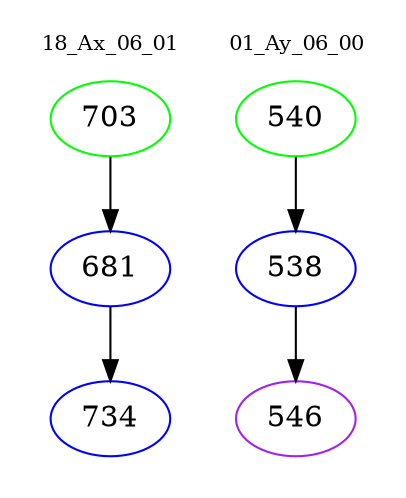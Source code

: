 digraph{
subgraph cluster_0 {
color = white
label = "18_Ax_06_01";
fontsize=10;
T0_703 [label="703", color="green"]
T0_703 -> T0_681 [color="black"]
T0_681 [label="681", color="blue"]
T0_681 -> T0_734 [color="black"]
T0_734 [label="734", color="blue"]
}
subgraph cluster_1 {
color = white
label = "01_Ay_06_00";
fontsize=10;
T1_540 [label="540", color="green"]
T1_540 -> T1_538 [color="black"]
T1_538 [label="538", color="blue"]
T1_538 -> T1_546 [color="black"]
T1_546 [label="546", color="purple"]
}
}
